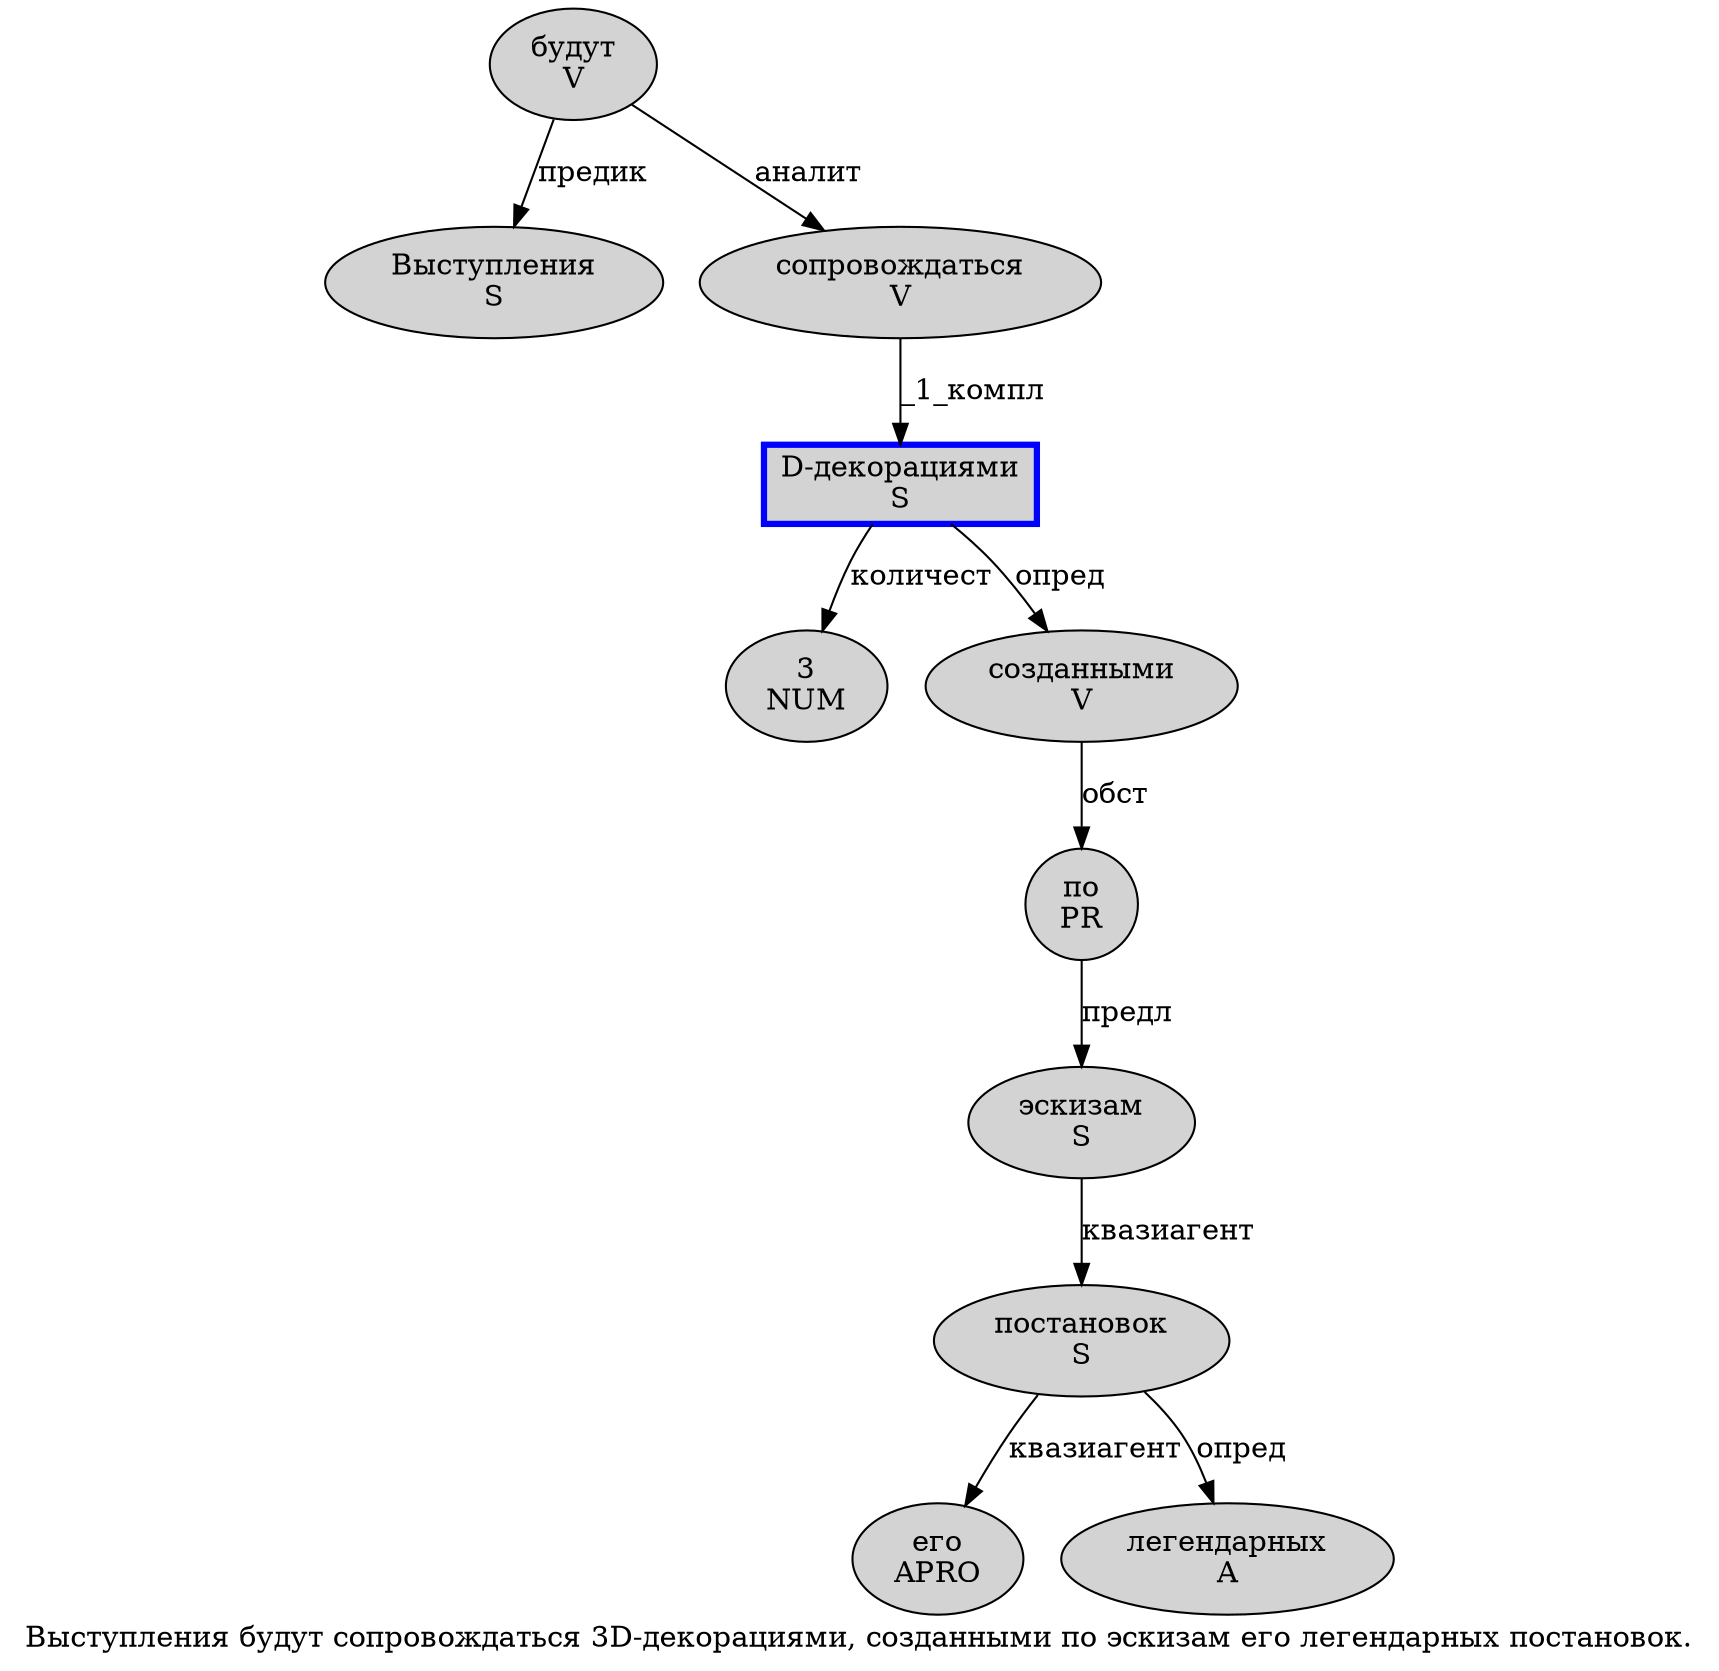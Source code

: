 digraph SENTENCE_204 {
	graph [label="Выступления будут сопровождаться 3D-декорациями, созданными по эскизам его легендарных постановок."]
	node [style=filled]
		0 [label="Выступления
S" color="" fillcolor=lightgray penwidth=1 shape=ellipse]
		1 [label="будут
V" color="" fillcolor=lightgray penwidth=1 shape=ellipse]
		2 [label="сопровождаться
V" color="" fillcolor=lightgray penwidth=1 shape=ellipse]
		3 [label="3
NUM" color="" fillcolor=lightgray penwidth=1 shape=ellipse]
		4 [label="D-декорациями
S" color=blue fillcolor=lightgray penwidth=3 shape=box]
		6 [label="созданными
V" color="" fillcolor=lightgray penwidth=1 shape=ellipse]
		7 [label="по
PR" color="" fillcolor=lightgray penwidth=1 shape=ellipse]
		8 [label="эскизам
S" color="" fillcolor=lightgray penwidth=1 shape=ellipse]
		9 [label="его
APRO" color="" fillcolor=lightgray penwidth=1 shape=ellipse]
		10 [label="легендарных
A" color="" fillcolor=lightgray penwidth=1 shape=ellipse]
		11 [label="постановок
S" color="" fillcolor=lightgray penwidth=1 shape=ellipse]
			4 -> 3 [label="количест"]
			4 -> 6 [label="опред"]
			11 -> 9 [label="квазиагент"]
			11 -> 10 [label="опред"]
			7 -> 8 [label="предл"]
			6 -> 7 [label="обст"]
			2 -> 4 [label="_1_компл"]
			1 -> 0 [label="предик"]
			1 -> 2 [label="аналит"]
			8 -> 11 [label="квазиагент"]
}
